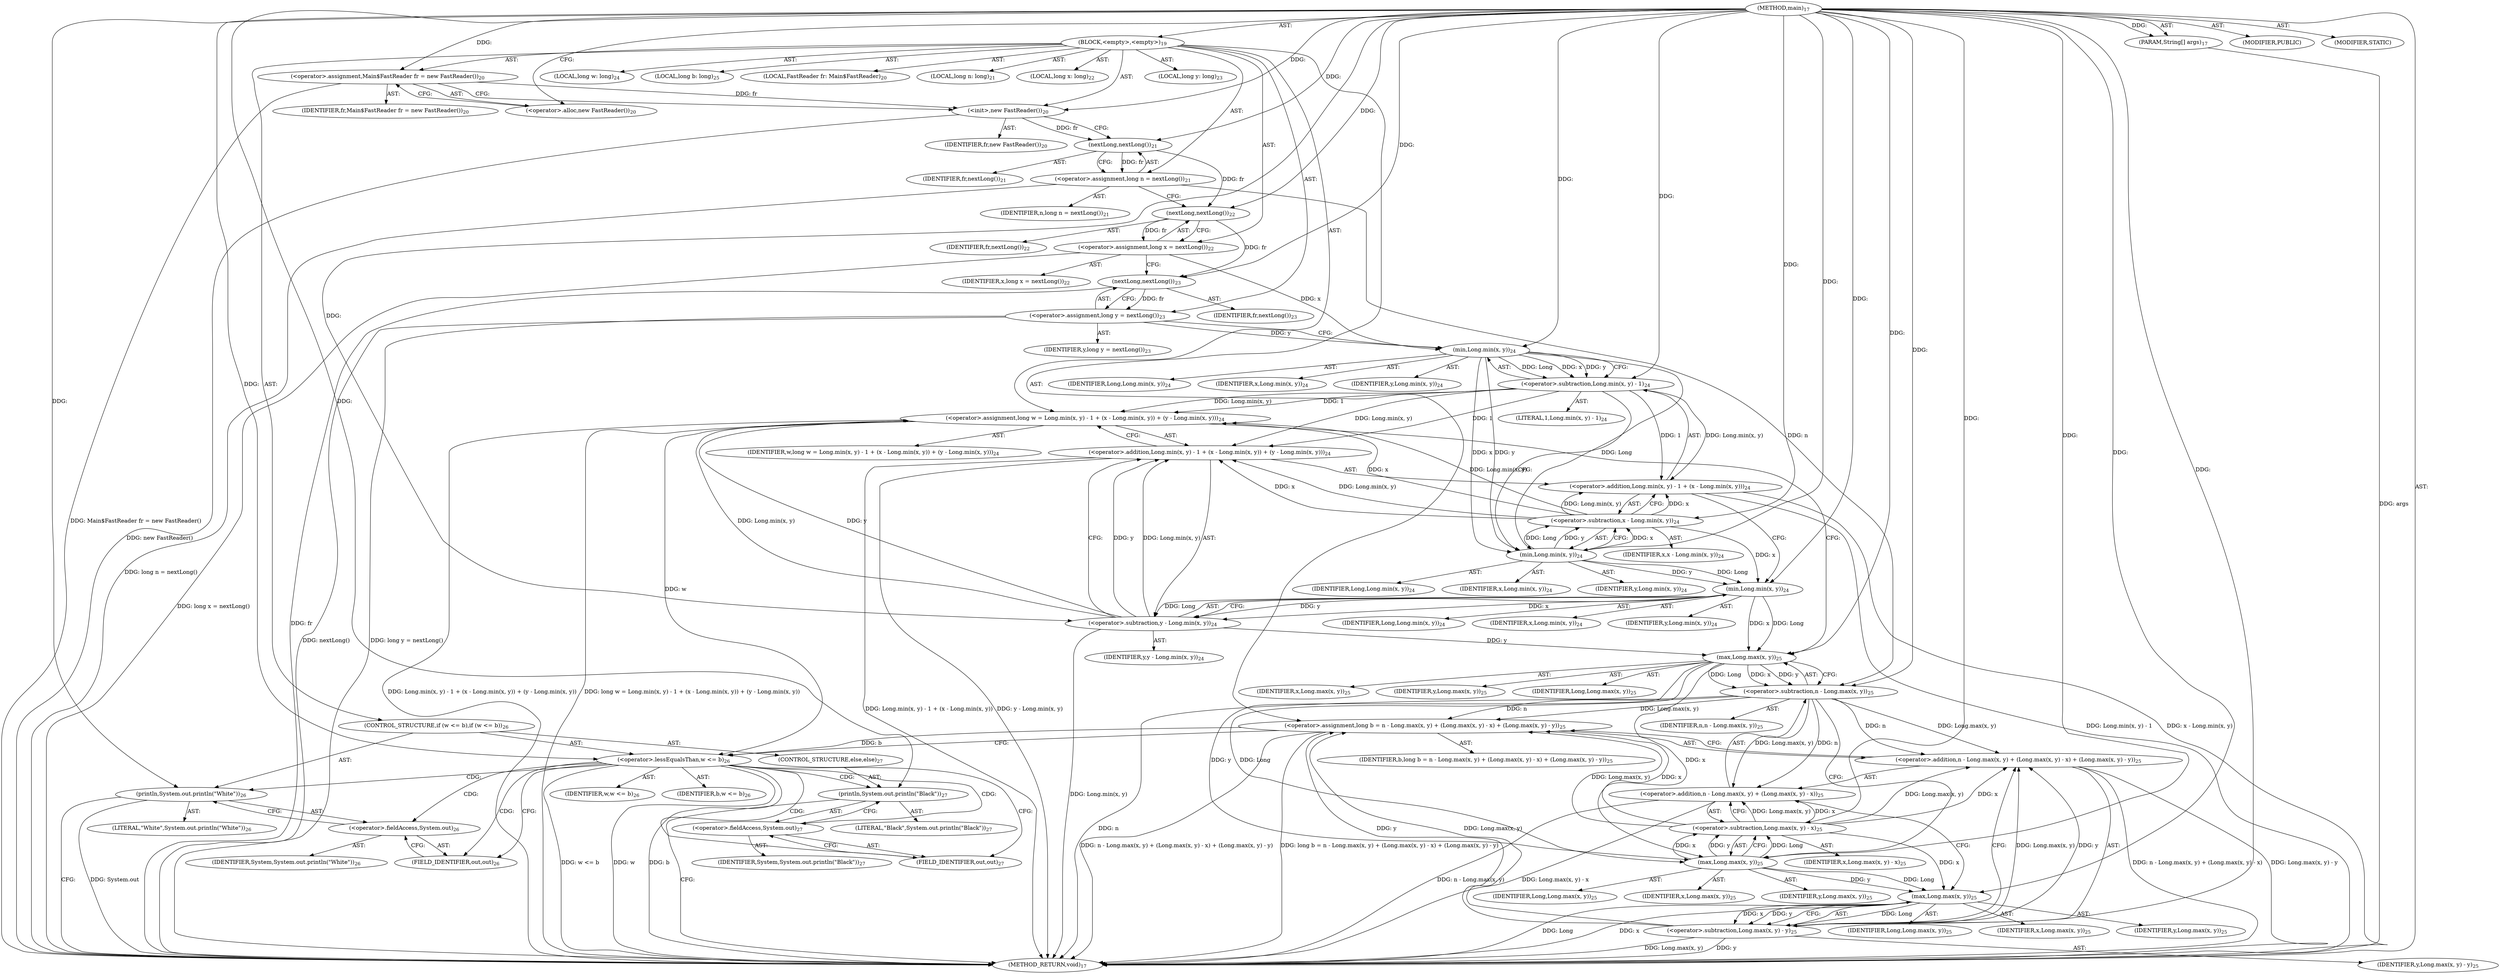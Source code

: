 digraph "main" {  
"60" [label = <(METHOD,main)<SUB>17</SUB>> ]
"61" [label = <(PARAM,String[] args)<SUB>17</SUB>> ]
"62" [label = <(BLOCK,&lt;empty&gt;,&lt;empty&gt;)<SUB>19</SUB>> ]
"16" [label = <(LOCAL,FastReader fr: Main$FastReader)<SUB>20</SUB>> ]
"63" [label = <(&lt;operator&gt;.assignment,Main$FastReader fr = new FastReader())<SUB>20</SUB>> ]
"64" [label = <(IDENTIFIER,fr,Main$FastReader fr = new FastReader())<SUB>20</SUB>> ]
"65" [label = <(&lt;operator&gt;.alloc,new FastReader())<SUB>20</SUB>> ]
"66" [label = <(&lt;init&gt;,new FastReader())<SUB>20</SUB>> ]
"15" [label = <(IDENTIFIER,fr,new FastReader())<SUB>20</SUB>> ]
"67" [label = <(LOCAL,long n: long)<SUB>21</SUB>> ]
"68" [label = <(&lt;operator&gt;.assignment,long n = nextLong())<SUB>21</SUB>> ]
"69" [label = <(IDENTIFIER,n,long n = nextLong())<SUB>21</SUB>> ]
"70" [label = <(nextLong,nextLong())<SUB>21</SUB>> ]
"71" [label = <(IDENTIFIER,fr,nextLong())<SUB>21</SUB>> ]
"72" [label = <(LOCAL,long x: long)<SUB>22</SUB>> ]
"73" [label = <(&lt;operator&gt;.assignment,long x = nextLong())<SUB>22</SUB>> ]
"74" [label = <(IDENTIFIER,x,long x = nextLong())<SUB>22</SUB>> ]
"75" [label = <(nextLong,nextLong())<SUB>22</SUB>> ]
"76" [label = <(IDENTIFIER,fr,nextLong())<SUB>22</SUB>> ]
"77" [label = <(LOCAL,long y: long)<SUB>23</SUB>> ]
"78" [label = <(&lt;operator&gt;.assignment,long y = nextLong())<SUB>23</SUB>> ]
"79" [label = <(IDENTIFIER,y,long y = nextLong())<SUB>23</SUB>> ]
"80" [label = <(nextLong,nextLong())<SUB>23</SUB>> ]
"81" [label = <(IDENTIFIER,fr,nextLong())<SUB>23</SUB>> ]
"82" [label = <(LOCAL,long w: long)<SUB>24</SUB>> ]
"83" [label = <(&lt;operator&gt;.assignment,long w = Long.min(x, y) - 1 + (x - Long.min(x, y)) + (y - Long.min(x, y)))<SUB>24</SUB>> ]
"84" [label = <(IDENTIFIER,w,long w = Long.min(x, y) - 1 + (x - Long.min(x, y)) + (y - Long.min(x, y)))<SUB>24</SUB>> ]
"85" [label = <(&lt;operator&gt;.addition,Long.min(x, y) - 1 + (x - Long.min(x, y)) + (y - Long.min(x, y)))<SUB>24</SUB>> ]
"86" [label = <(&lt;operator&gt;.addition,Long.min(x, y) - 1 + (x - Long.min(x, y)))<SUB>24</SUB>> ]
"87" [label = <(&lt;operator&gt;.subtraction,Long.min(x, y) - 1)<SUB>24</SUB>> ]
"88" [label = <(min,Long.min(x, y))<SUB>24</SUB>> ]
"89" [label = <(IDENTIFIER,Long,Long.min(x, y))<SUB>24</SUB>> ]
"90" [label = <(IDENTIFIER,x,Long.min(x, y))<SUB>24</SUB>> ]
"91" [label = <(IDENTIFIER,y,Long.min(x, y))<SUB>24</SUB>> ]
"92" [label = <(LITERAL,1,Long.min(x, y) - 1)<SUB>24</SUB>> ]
"93" [label = <(&lt;operator&gt;.subtraction,x - Long.min(x, y))<SUB>24</SUB>> ]
"94" [label = <(IDENTIFIER,x,x - Long.min(x, y))<SUB>24</SUB>> ]
"95" [label = <(min,Long.min(x, y))<SUB>24</SUB>> ]
"96" [label = <(IDENTIFIER,Long,Long.min(x, y))<SUB>24</SUB>> ]
"97" [label = <(IDENTIFIER,x,Long.min(x, y))<SUB>24</SUB>> ]
"98" [label = <(IDENTIFIER,y,Long.min(x, y))<SUB>24</SUB>> ]
"99" [label = <(&lt;operator&gt;.subtraction,y - Long.min(x, y))<SUB>24</SUB>> ]
"100" [label = <(IDENTIFIER,y,y - Long.min(x, y))<SUB>24</SUB>> ]
"101" [label = <(min,Long.min(x, y))<SUB>24</SUB>> ]
"102" [label = <(IDENTIFIER,Long,Long.min(x, y))<SUB>24</SUB>> ]
"103" [label = <(IDENTIFIER,x,Long.min(x, y))<SUB>24</SUB>> ]
"104" [label = <(IDENTIFIER,y,Long.min(x, y))<SUB>24</SUB>> ]
"105" [label = <(LOCAL,long b: long)<SUB>25</SUB>> ]
"106" [label = <(&lt;operator&gt;.assignment,long b = n - Long.max(x, y) + (Long.max(x, y) - x) + (Long.max(x, y) - y))<SUB>25</SUB>> ]
"107" [label = <(IDENTIFIER,b,long b = n - Long.max(x, y) + (Long.max(x, y) - x) + (Long.max(x, y) - y))<SUB>25</SUB>> ]
"108" [label = <(&lt;operator&gt;.addition,n - Long.max(x, y) + (Long.max(x, y) - x) + (Long.max(x, y) - y))<SUB>25</SUB>> ]
"109" [label = <(&lt;operator&gt;.addition,n - Long.max(x, y) + (Long.max(x, y) - x))<SUB>25</SUB>> ]
"110" [label = <(&lt;operator&gt;.subtraction,n - Long.max(x, y))<SUB>25</SUB>> ]
"111" [label = <(IDENTIFIER,n,n - Long.max(x, y))<SUB>25</SUB>> ]
"112" [label = <(max,Long.max(x, y))<SUB>25</SUB>> ]
"113" [label = <(IDENTIFIER,Long,Long.max(x, y))<SUB>25</SUB>> ]
"114" [label = <(IDENTIFIER,x,Long.max(x, y))<SUB>25</SUB>> ]
"115" [label = <(IDENTIFIER,y,Long.max(x, y))<SUB>25</SUB>> ]
"116" [label = <(&lt;operator&gt;.subtraction,Long.max(x, y) - x)<SUB>25</SUB>> ]
"117" [label = <(max,Long.max(x, y))<SUB>25</SUB>> ]
"118" [label = <(IDENTIFIER,Long,Long.max(x, y))<SUB>25</SUB>> ]
"119" [label = <(IDENTIFIER,x,Long.max(x, y))<SUB>25</SUB>> ]
"120" [label = <(IDENTIFIER,y,Long.max(x, y))<SUB>25</SUB>> ]
"121" [label = <(IDENTIFIER,x,Long.max(x, y) - x)<SUB>25</SUB>> ]
"122" [label = <(&lt;operator&gt;.subtraction,Long.max(x, y) - y)<SUB>25</SUB>> ]
"123" [label = <(max,Long.max(x, y))<SUB>25</SUB>> ]
"124" [label = <(IDENTIFIER,Long,Long.max(x, y))<SUB>25</SUB>> ]
"125" [label = <(IDENTIFIER,x,Long.max(x, y))<SUB>25</SUB>> ]
"126" [label = <(IDENTIFIER,y,Long.max(x, y))<SUB>25</SUB>> ]
"127" [label = <(IDENTIFIER,y,Long.max(x, y) - y)<SUB>25</SUB>> ]
"128" [label = <(CONTROL_STRUCTURE,if (w &lt;= b),if (w &lt;= b))<SUB>26</SUB>> ]
"129" [label = <(&lt;operator&gt;.lessEqualsThan,w &lt;= b)<SUB>26</SUB>> ]
"130" [label = <(IDENTIFIER,w,w &lt;= b)<SUB>26</SUB>> ]
"131" [label = <(IDENTIFIER,b,w &lt;= b)<SUB>26</SUB>> ]
"132" [label = <(println,System.out.println(&quot;White&quot;))<SUB>26</SUB>> ]
"133" [label = <(&lt;operator&gt;.fieldAccess,System.out)<SUB>26</SUB>> ]
"134" [label = <(IDENTIFIER,System,System.out.println(&quot;White&quot;))<SUB>26</SUB>> ]
"135" [label = <(FIELD_IDENTIFIER,out,out)<SUB>26</SUB>> ]
"136" [label = <(LITERAL,&quot;White&quot;,System.out.println(&quot;White&quot;))<SUB>26</SUB>> ]
"137" [label = <(CONTROL_STRUCTURE,else,else)<SUB>27</SUB>> ]
"138" [label = <(println,System.out.println(&quot;Black&quot;))<SUB>27</SUB>> ]
"139" [label = <(&lt;operator&gt;.fieldAccess,System.out)<SUB>27</SUB>> ]
"140" [label = <(IDENTIFIER,System,System.out.println(&quot;Black&quot;))<SUB>27</SUB>> ]
"141" [label = <(FIELD_IDENTIFIER,out,out)<SUB>27</SUB>> ]
"142" [label = <(LITERAL,&quot;Black&quot;,System.out.println(&quot;Black&quot;))<SUB>27</SUB>> ]
"143" [label = <(MODIFIER,PUBLIC)> ]
"144" [label = <(MODIFIER,STATIC)> ]
"145" [label = <(METHOD_RETURN,void)<SUB>17</SUB>> ]
  "60" -> "61"  [ label = "AST: "] 
  "60" -> "62"  [ label = "AST: "] 
  "60" -> "143"  [ label = "AST: "] 
  "60" -> "144"  [ label = "AST: "] 
  "60" -> "145"  [ label = "AST: "] 
  "62" -> "16"  [ label = "AST: "] 
  "62" -> "63"  [ label = "AST: "] 
  "62" -> "66"  [ label = "AST: "] 
  "62" -> "67"  [ label = "AST: "] 
  "62" -> "68"  [ label = "AST: "] 
  "62" -> "72"  [ label = "AST: "] 
  "62" -> "73"  [ label = "AST: "] 
  "62" -> "77"  [ label = "AST: "] 
  "62" -> "78"  [ label = "AST: "] 
  "62" -> "82"  [ label = "AST: "] 
  "62" -> "83"  [ label = "AST: "] 
  "62" -> "105"  [ label = "AST: "] 
  "62" -> "106"  [ label = "AST: "] 
  "62" -> "128"  [ label = "AST: "] 
  "63" -> "64"  [ label = "AST: "] 
  "63" -> "65"  [ label = "AST: "] 
  "66" -> "15"  [ label = "AST: "] 
  "68" -> "69"  [ label = "AST: "] 
  "68" -> "70"  [ label = "AST: "] 
  "70" -> "71"  [ label = "AST: "] 
  "73" -> "74"  [ label = "AST: "] 
  "73" -> "75"  [ label = "AST: "] 
  "75" -> "76"  [ label = "AST: "] 
  "78" -> "79"  [ label = "AST: "] 
  "78" -> "80"  [ label = "AST: "] 
  "80" -> "81"  [ label = "AST: "] 
  "83" -> "84"  [ label = "AST: "] 
  "83" -> "85"  [ label = "AST: "] 
  "85" -> "86"  [ label = "AST: "] 
  "85" -> "99"  [ label = "AST: "] 
  "86" -> "87"  [ label = "AST: "] 
  "86" -> "93"  [ label = "AST: "] 
  "87" -> "88"  [ label = "AST: "] 
  "87" -> "92"  [ label = "AST: "] 
  "88" -> "89"  [ label = "AST: "] 
  "88" -> "90"  [ label = "AST: "] 
  "88" -> "91"  [ label = "AST: "] 
  "93" -> "94"  [ label = "AST: "] 
  "93" -> "95"  [ label = "AST: "] 
  "95" -> "96"  [ label = "AST: "] 
  "95" -> "97"  [ label = "AST: "] 
  "95" -> "98"  [ label = "AST: "] 
  "99" -> "100"  [ label = "AST: "] 
  "99" -> "101"  [ label = "AST: "] 
  "101" -> "102"  [ label = "AST: "] 
  "101" -> "103"  [ label = "AST: "] 
  "101" -> "104"  [ label = "AST: "] 
  "106" -> "107"  [ label = "AST: "] 
  "106" -> "108"  [ label = "AST: "] 
  "108" -> "109"  [ label = "AST: "] 
  "108" -> "122"  [ label = "AST: "] 
  "109" -> "110"  [ label = "AST: "] 
  "109" -> "116"  [ label = "AST: "] 
  "110" -> "111"  [ label = "AST: "] 
  "110" -> "112"  [ label = "AST: "] 
  "112" -> "113"  [ label = "AST: "] 
  "112" -> "114"  [ label = "AST: "] 
  "112" -> "115"  [ label = "AST: "] 
  "116" -> "117"  [ label = "AST: "] 
  "116" -> "121"  [ label = "AST: "] 
  "117" -> "118"  [ label = "AST: "] 
  "117" -> "119"  [ label = "AST: "] 
  "117" -> "120"  [ label = "AST: "] 
  "122" -> "123"  [ label = "AST: "] 
  "122" -> "127"  [ label = "AST: "] 
  "123" -> "124"  [ label = "AST: "] 
  "123" -> "125"  [ label = "AST: "] 
  "123" -> "126"  [ label = "AST: "] 
  "128" -> "129"  [ label = "AST: "] 
  "128" -> "132"  [ label = "AST: "] 
  "128" -> "137"  [ label = "AST: "] 
  "129" -> "130"  [ label = "AST: "] 
  "129" -> "131"  [ label = "AST: "] 
  "132" -> "133"  [ label = "AST: "] 
  "132" -> "136"  [ label = "AST: "] 
  "133" -> "134"  [ label = "AST: "] 
  "133" -> "135"  [ label = "AST: "] 
  "137" -> "138"  [ label = "AST: "] 
  "138" -> "139"  [ label = "AST: "] 
  "138" -> "142"  [ label = "AST: "] 
  "139" -> "140"  [ label = "AST: "] 
  "139" -> "141"  [ label = "AST: "] 
  "63" -> "66"  [ label = "CFG: "] 
  "66" -> "70"  [ label = "CFG: "] 
  "68" -> "75"  [ label = "CFG: "] 
  "73" -> "80"  [ label = "CFG: "] 
  "78" -> "88"  [ label = "CFG: "] 
  "83" -> "112"  [ label = "CFG: "] 
  "106" -> "129"  [ label = "CFG: "] 
  "65" -> "63"  [ label = "CFG: "] 
  "70" -> "68"  [ label = "CFG: "] 
  "75" -> "73"  [ label = "CFG: "] 
  "80" -> "78"  [ label = "CFG: "] 
  "85" -> "83"  [ label = "CFG: "] 
  "108" -> "106"  [ label = "CFG: "] 
  "129" -> "135"  [ label = "CFG: "] 
  "129" -> "141"  [ label = "CFG: "] 
  "132" -> "145"  [ label = "CFG: "] 
  "86" -> "101"  [ label = "CFG: "] 
  "99" -> "85"  [ label = "CFG: "] 
  "109" -> "123"  [ label = "CFG: "] 
  "122" -> "108"  [ label = "CFG: "] 
  "133" -> "132"  [ label = "CFG: "] 
  "138" -> "145"  [ label = "CFG: "] 
  "87" -> "95"  [ label = "CFG: "] 
  "93" -> "86"  [ label = "CFG: "] 
  "101" -> "99"  [ label = "CFG: "] 
  "110" -> "117"  [ label = "CFG: "] 
  "116" -> "109"  [ label = "CFG: "] 
  "123" -> "122"  [ label = "CFG: "] 
  "135" -> "133"  [ label = "CFG: "] 
  "139" -> "138"  [ label = "CFG: "] 
  "88" -> "87"  [ label = "CFG: "] 
  "95" -> "93"  [ label = "CFG: "] 
  "112" -> "110"  [ label = "CFG: "] 
  "117" -> "116"  [ label = "CFG: "] 
  "141" -> "139"  [ label = "CFG: "] 
  "60" -> "65"  [ label = "CFG: "] 
  "61" -> "145"  [ label = "DDG: args"] 
  "63" -> "145"  [ label = "DDG: Main$FastReader fr = new FastReader()"] 
  "66" -> "145"  [ label = "DDG: new FastReader()"] 
  "68" -> "145"  [ label = "DDG: long n = nextLong()"] 
  "73" -> "145"  [ label = "DDG: long x = nextLong()"] 
  "80" -> "145"  [ label = "DDG: fr"] 
  "78" -> "145"  [ label = "DDG: nextLong()"] 
  "78" -> "145"  [ label = "DDG: long y = nextLong()"] 
  "86" -> "145"  [ label = "DDG: Long.min(x, y) - 1"] 
  "86" -> "145"  [ label = "DDG: x - Long.min(x, y)"] 
  "85" -> "145"  [ label = "DDG: Long.min(x, y) - 1 + (x - Long.min(x, y))"] 
  "99" -> "145"  [ label = "DDG: Long.min(x, y)"] 
  "85" -> "145"  [ label = "DDG: y - Long.min(x, y)"] 
  "83" -> "145"  [ label = "DDG: Long.min(x, y) - 1 + (x - Long.min(x, y)) + (y - Long.min(x, y))"] 
  "83" -> "145"  [ label = "DDG: long w = Long.min(x, y) - 1 + (x - Long.min(x, y)) + (y - Long.min(x, y))"] 
  "110" -> "145"  [ label = "DDG: n"] 
  "109" -> "145"  [ label = "DDG: n - Long.max(x, y)"] 
  "109" -> "145"  [ label = "DDG: Long.max(x, y) - x"] 
  "108" -> "145"  [ label = "DDG: n - Long.max(x, y) + (Long.max(x, y) - x)"] 
  "123" -> "145"  [ label = "DDG: Long"] 
  "123" -> "145"  [ label = "DDG: x"] 
  "122" -> "145"  [ label = "DDG: Long.max(x, y)"] 
  "122" -> "145"  [ label = "DDG: y"] 
  "108" -> "145"  [ label = "DDG: Long.max(x, y) - y"] 
  "106" -> "145"  [ label = "DDG: n - Long.max(x, y) + (Long.max(x, y) - x) + (Long.max(x, y) - y)"] 
  "106" -> "145"  [ label = "DDG: long b = n - Long.max(x, y) + (Long.max(x, y) - x) + (Long.max(x, y) - y)"] 
  "129" -> "145"  [ label = "DDG: w"] 
  "129" -> "145"  [ label = "DDG: b"] 
  "129" -> "145"  [ label = "DDG: w &lt;= b"] 
  "132" -> "145"  [ label = "DDG: System.out"] 
  "60" -> "61"  [ label = "DDG: "] 
  "60" -> "63"  [ label = "DDG: "] 
  "70" -> "68"  [ label = "DDG: fr"] 
  "75" -> "73"  [ label = "DDG: fr"] 
  "80" -> "78"  [ label = "DDG: fr"] 
  "87" -> "83"  [ label = "DDG: Long.min(x, y)"] 
  "87" -> "83"  [ label = "DDG: 1"] 
  "93" -> "83"  [ label = "DDG: x"] 
  "93" -> "83"  [ label = "DDG: Long.min(x, y)"] 
  "99" -> "83"  [ label = "DDG: y"] 
  "99" -> "83"  [ label = "DDG: Long.min(x, y)"] 
  "110" -> "106"  [ label = "DDG: n"] 
  "110" -> "106"  [ label = "DDG: Long.max(x, y)"] 
  "116" -> "106"  [ label = "DDG: Long.max(x, y)"] 
  "116" -> "106"  [ label = "DDG: x"] 
  "122" -> "106"  [ label = "DDG: Long.max(x, y)"] 
  "122" -> "106"  [ label = "DDG: y"] 
  "63" -> "66"  [ label = "DDG: fr"] 
  "60" -> "66"  [ label = "DDG: "] 
  "66" -> "70"  [ label = "DDG: fr"] 
  "60" -> "70"  [ label = "DDG: "] 
  "70" -> "75"  [ label = "DDG: fr"] 
  "60" -> "75"  [ label = "DDG: "] 
  "75" -> "80"  [ label = "DDG: fr"] 
  "60" -> "80"  [ label = "DDG: "] 
  "87" -> "85"  [ label = "DDG: Long.min(x, y)"] 
  "87" -> "85"  [ label = "DDG: 1"] 
  "93" -> "85"  [ label = "DDG: x"] 
  "93" -> "85"  [ label = "DDG: Long.min(x, y)"] 
  "99" -> "85"  [ label = "DDG: y"] 
  "99" -> "85"  [ label = "DDG: Long.min(x, y)"] 
  "110" -> "108"  [ label = "DDG: n"] 
  "110" -> "108"  [ label = "DDG: Long.max(x, y)"] 
  "116" -> "108"  [ label = "DDG: Long.max(x, y)"] 
  "116" -> "108"  [ label = "DDG: x"] 
  "122" -> "108"  [ label = "DDG: Long.max(x, y)"] 
  "122" -> "108"  [ label = "DDG: y"] 
  "83" -> "129"  [ label = "DDG: w"] 
  "60" -> "129"  [ label = "DDG: "] 
  "106" -> "129"  [ label = "DDG: b"] 
  "60" -> "132"  [ label = "DDG: "] 
  "87" -> "86"  [ label = "DDG: Long.min(x, y)"] 
  "87" -> "86"  [ label = "DDG: 1"] 
  "93" -> "86"  [ label = "DDG: x"] 
  "93" -> "86"  [ label = "DDG: Long.min(x, y)"] 
  "101" -> "99"  [ label = "DDG: y"] 
  "60" -> "99"  [ label = "DDG: "] 
  "101" -> "99"  [ label = "DDG: Long"] 
  "101" -> "99"  [ label = "DDG: x"] 
  "110" -> "109"  [ label = "DDG: n"] 
  "110" -> "109"  [ label = "DDG: Long.max(x, y)"] 
  "116" -> "109"  [ label = "DDG: Long.max(x, y)"] 
  "116" -> "109"  [ label = "DDG: x"] 
  "123" -> "122"  [ label = "DDG: Long"] 
  "123" -> "122"  [ label = "DDG: x"] 
  "123" -> "122"  [ label = "DDG: y"] 
  "60" -> "122"  [ label = "DDG: "] 
  "60" -> "138"  [ label = "DDG: "] 
  "88" -> "87"  [ label = "DDG: Long"] 
  "88" -> "87"  [ label = "DDG: x"] 
  "88" -> "87"  [ label = "DDG: y"] 
  "60" -> "87"  [ label = "DDG: "] 
  "95" -> "93"  [ label = "DDG: x"] 
  "60" -> "93"  [ label = "DDG: "] 
  "95" -> "93"  [ label = "DDG: Long"] 
  "95" -> "93"  [ label = "DDG: y"] 
  "95" -> "101"  [ label = "DDG: Long"] 
  "60" -> "101"  [ label = "DDG: "] 
  "93" -> "101"  [ label = "DDG: x"] 
  "95" -> "101"  [ label = "DDG: y"] 
  "68" -> "110"  [ label = "DDG: n"] 
  "60" -> "110"  [ label = "DDG: "] 
  "112" -> "110"  [ label = "DDG: Long"] 
  "112" -> "110"  [ label = "DDG: x"] 
  "112" -> "110"  [ label = "DDG: y"] 
  "117" -> "116"  [ label = "DDG: Long"] 
  "117" -> "116"  [ label = "DDG: x"] 
  "117" -> "116"  [ label = "DDG: y"] 
  "60" -> "116"  [ label = "DDG: "] 
  "117" -> "123"  [ label = "DDG: Long"] 
  "60" -> "123"  [ label = "DDG: "] 
  "116" -> "123"  [ label = "DDG: x"] 
  "117" -> "123"  [ label = "DDG: y"] 
  "60" -> "88"  [ label = "DDG: "] 
  "73" -> "88"  [ label = "DDG: x"] 
  "78" -> "88"  [ label = "DDG: y"] 
  "88" -> "95"  [ label = "DDG: Long"] 
  "60" -> "95"  [ label = "DDG: "] 
  "88" -> "95"  [ label = "DDG: x"] 
  "88" -> "95"  [ label = "DDG: y"] 
  "101" -> "112"  [ label = "DDG: Long"] 
  "60" -> "112"  [ label = "DDG: "] 
  "101" -> "112"  [ label = "DDG: x"] 
  "99" -> "112"  [ label = "DDG: y"] 
  "112" -> "117"  [ label = "DDG: Long"] 
  "60" -> "117"  [ label = "DDG: "] 
  "112" -> "117"  [ label = "DDG: x"] 
  "112" -> "117"  [ label = "DDG: y"] 
  "129" -> "139"  [ label = "CDG: "] 
  "129" -> "135"  [ label = "CDG: "] 
  "129" -> "132"  [ label = "CDG: "] 
  "129" -> "141"  [ label = "CDG: "] 
  "129" -> "138"  [ label = "CDG: "] 
  "129" -> "133"  [ label = "CDG: "] 
}
